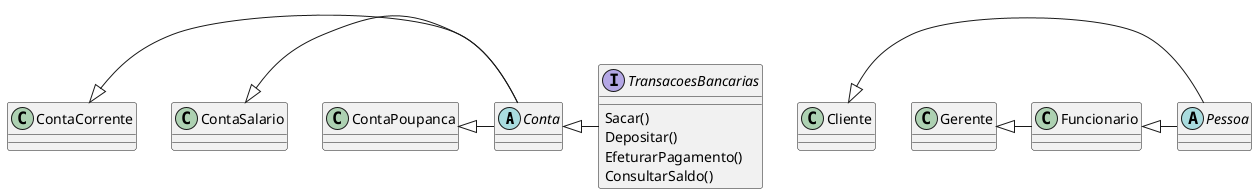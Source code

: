 @startuml

abstract class Conta
abstract class Pessoa

interface TransacoesBancarias

Conta <|- TransacoesBancarias

ContaCorrente <|- Conta
ContaSalario <|- Conta
ContaPoupanca <|- Conta

Funcionario <|- Pessoa
Gerente <|- Funcionario
Cliente <|- Pessoa

interface TransacoesBancarias {
    Sacar()
    Depositar()
    EfeturarPagamento()
    ConsultarSaldo()
}

@enduml
